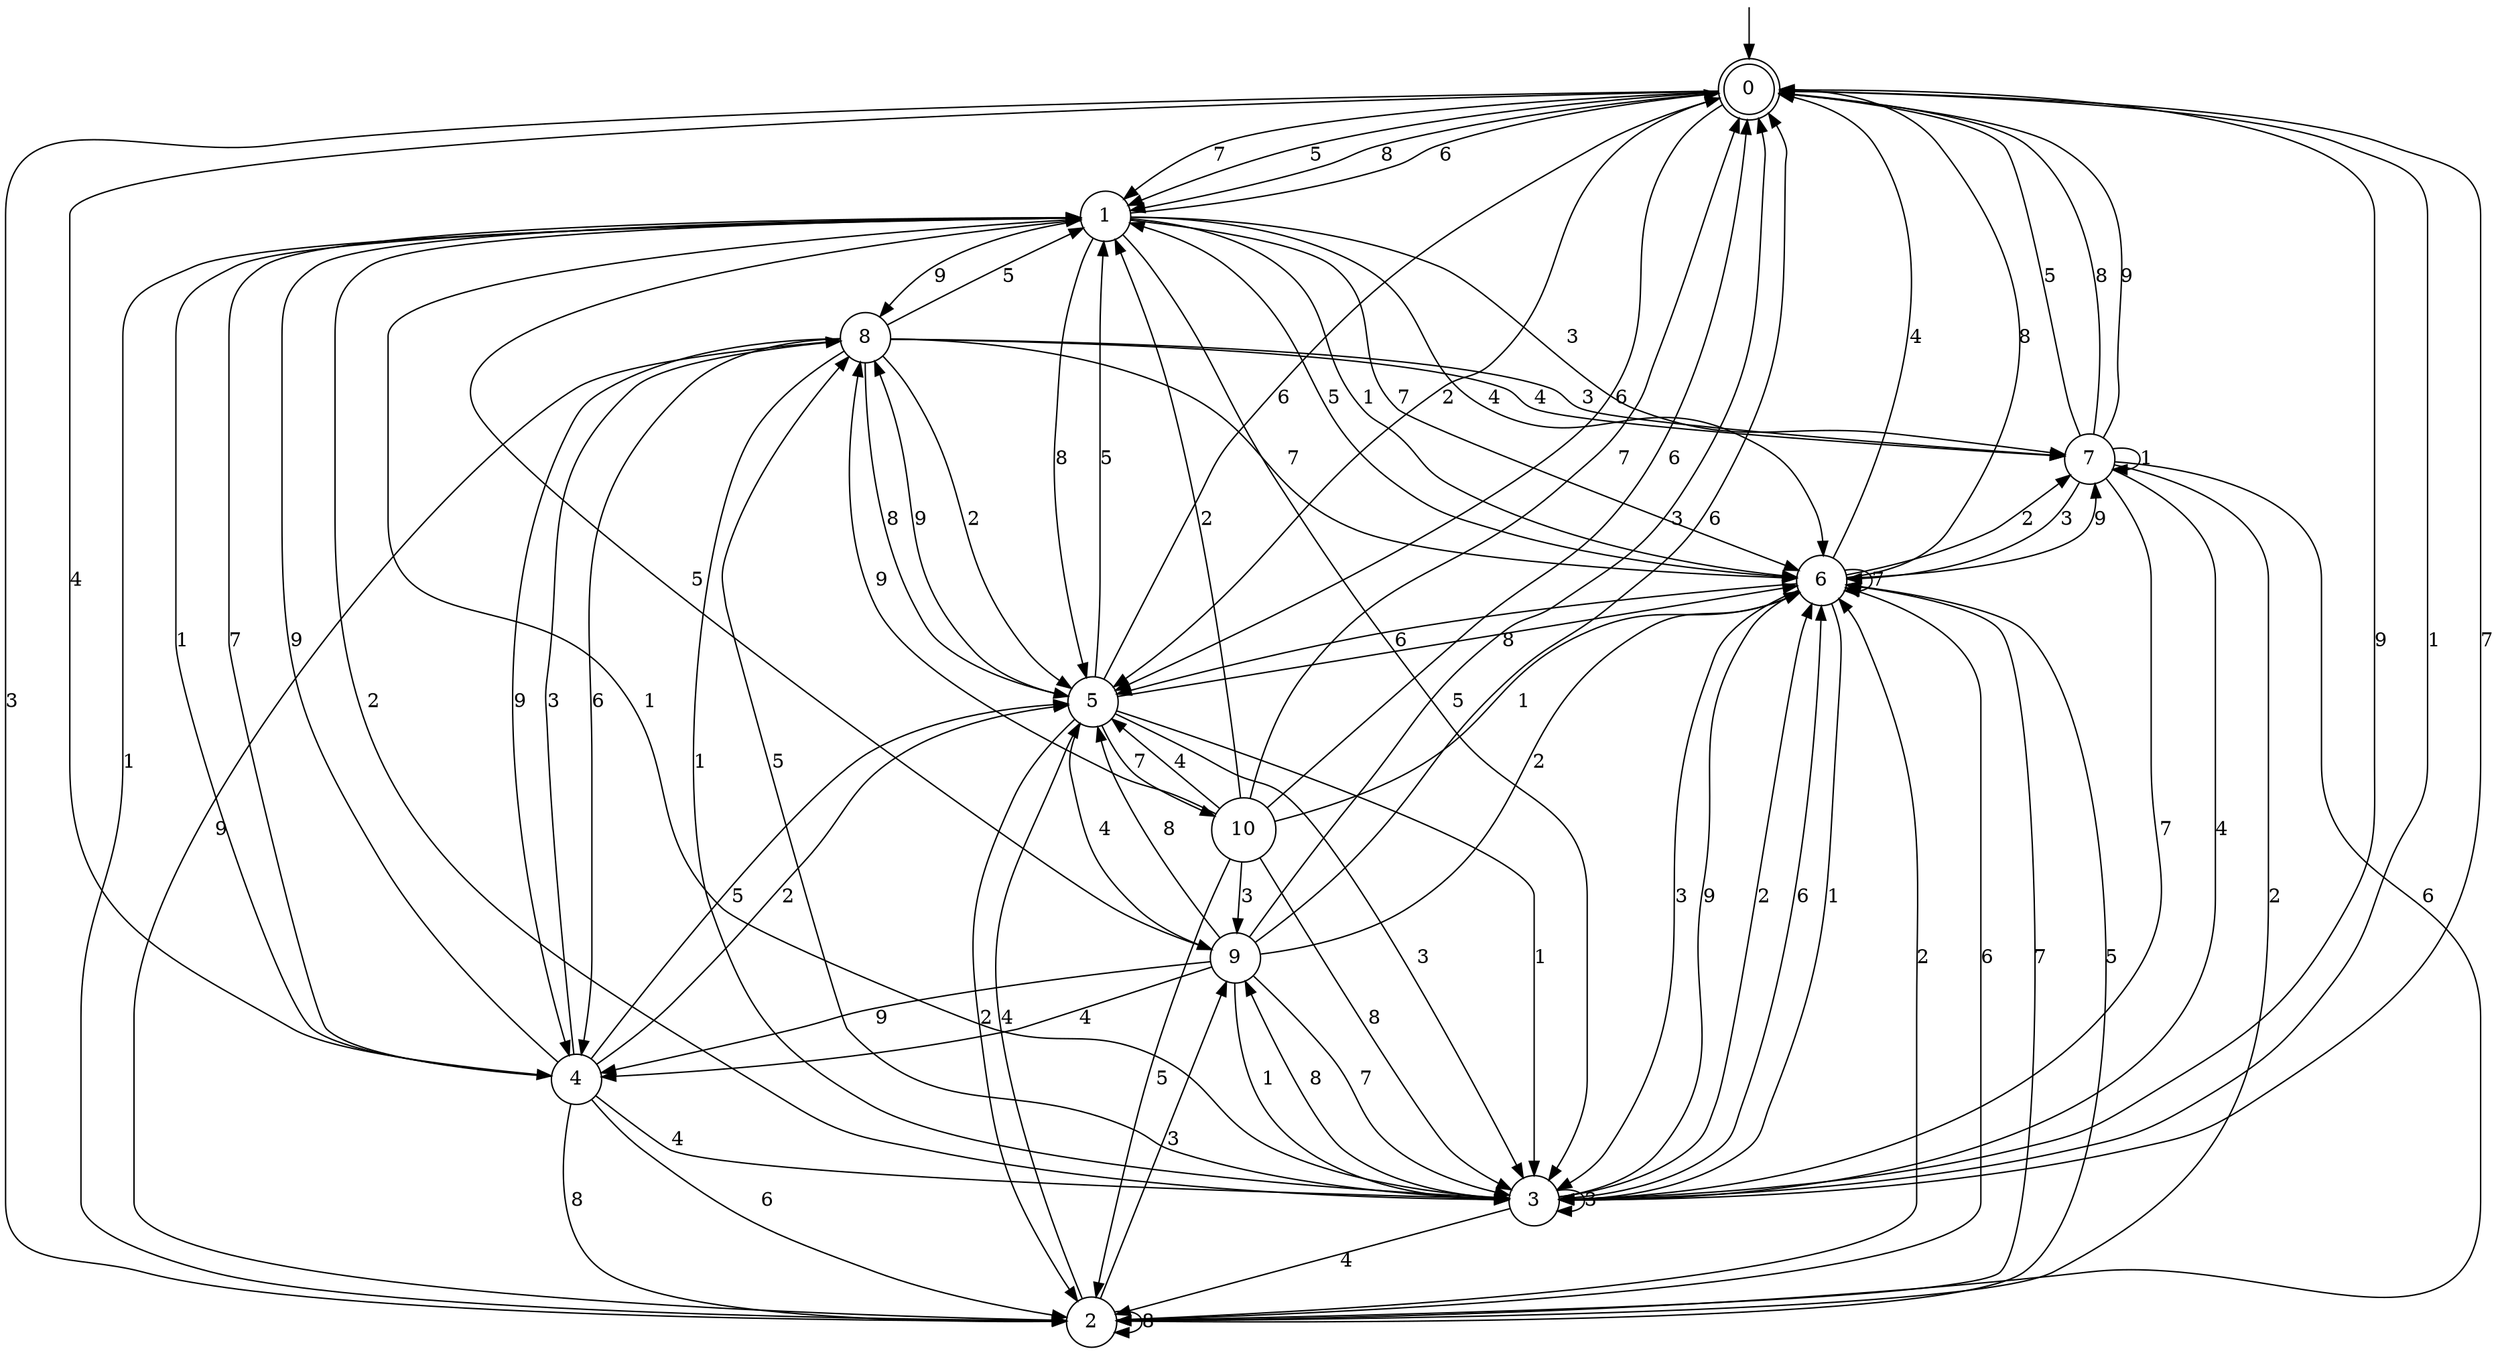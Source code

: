 digraph g {

	s0 [shape="doublecircle" label="0"];
	s1 [shape="circle" label="1"];
	s2 [shape="circle" label="2"];
	s3 [shape="circle" label="3"];
	s4 [shape="circle" label="4"];
	s5 [shape="circle" label="5"];
	s6 [shape="circle" label="6"];
	s7 [shape="circle" label="7"];
	s8 [shape="circle" label="8"];
	s9 [shape="circle" label="9"];
	s10 [shape="circle" label="10"];
	s0 -> s1 [label="7"];
	s0 -> s1 [label="5"];
	s0 -> s1 [label="8"];
	s0 -> s2 [label="3"];
	s0 -> s3 [label="9"];
	s0 -> s4 [label="4"];
	s0 -> s5 [label="2"];
	s0 -> s5 [label="6"];
	s0 -> s3 [label="1"];
	s1 -> s6 [label="7"];
	s1 -> s3 [label="5"];
	s1 -> s5 [label="8"];
	s1 -> s7 [label="3"];
	s1 -> s8 [label="9"];
	s1 -> s6 [label="4"];
	s1 -> s3 [label="2"];
	s1 -> s0 [label="6"];
	s1 -> s6 [label="1"];
	s2 -> s6 [label="7"];
	s2 -> s6 [label="5"];
	s2 -> s2 [label="8"];
	s2 -> s9 [label="3"];
	s2 -> s8 [label="9"];
	s2 -> s5 [label="4"];
	s2 -> s6 [label="2"];
	s2 -> s6 [label="6"];
	s2 -> s1 [label="1"];
	s3 -> s0 [label="7"];
	s3 -> s8 [label="5"];
	s3 -> s9 [label="8"];
	s3 -> s3 [label="3"];
	s3 -> s6 [label="9"];
	s3 -> s2 [label="4"];
	s3 -> s6 [label="2"];
	s3 -> s6 [label="6"];
	s3 -> s1 [label="1"];
	s4 -> s1 [label="7"];
	s4 -> s5 [label="5"];
	s4 -> s2 [label="8"];
	s4 -> s8 [label="3"];
	s4 -> s1 [label="9"];
	s4 -> s3 [label="4"];
	s4 -> s5 [label="2"];
	s4 -> s2 [label="6"];
	s4 -> s1 [label="1"];
	s5 -> s10 [label="7"];
	s5 -> s1 [label="5"];
	s5 -> s6 [label="8"];
	s5 -> s3 [label="3"];
	s5 -> s8 [label="9"];
	s5 -> s9 [label="4"];
	s5 -> s2 [label="2"];
	s5 -> s0 [label="6"];
	s5 -> s3 [label="1"];
	s6 -> s6 [label="7"];
	s6 -> s1 [label="5"];
	s6 -> s0 [label="8"];
	s6 -> s3 [label="3"];
	s6 -> s7 [label="9"];
	s6 -> s0 [label="4"];
	s6 -> s7 [label="2"];
	s6 -> s5 [label="6"];
	s6 -> s3 [label="1"];
	s7 -> s3 [label="7"];
	s7 -> s0 [label="5"];
	s7 -> s0 [label="8"];
	s7 -> s6 [label="3"];
	s7 -> s0 [label="9"];
	s7 -> s3 [label="4"];
	s7 -> s2 [label="2"];
	s7 -> s2 [label="6"];
	s7 -> s7 [label="1"];
	s8 -> s6 [label="7"];
	s8 -> s1 [label="5"];
	s8 -> s5 [label="8"];
	s8 -> s7 [label="3"];
	s8 -> s4 [label="9"];
	s8 -> s7 [label="4"];
	s8 -> s5 [label="2"];
	s8 -> s4 [label="6"];
	s8 -> s3 [label="1"];
	s9 -> s3 [label="7"];
	s9 -> s1 [label="5"];
	s9 -> s5 [label="8"];
	s9 -> s0 [label="3"];
	s9 -> s4 [label="9"];
	s9 -> s4 [label="4"];
	s9 -> s6 [label="2"];
	s9 -> s0 [label="6"];
	s9 -> s3 [label="1"];
	s10 -> s0 [label="7"];
	s10 -> s2 [label="5"];
	s10 -> s3 [label="8"];
	s10 -> s9 [label="3"];
	s10 -> s8 [label="9"];
	s10 -> s5 [label="4"];
	s10 -> s1 [label="2"];
	s10 -> s0 [label="6"];
	s10 -> s6 [label="1"];

__start0 [label="" shape="none" width="0" height="0"];
__start0 -> s0;

}
